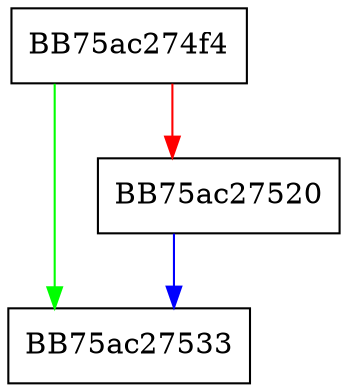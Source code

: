 digraph ZSTD_initDStream {
  node [shape="box"];
  graph [splines=ortho];
  BB75ac274f4 -> BB75ac27533 [color="green"];
  BB75ac274f4 -> BB75ac27520 [color="red"];
  BB75ac27520 -> BB75ac27533 [color="blue"];
}